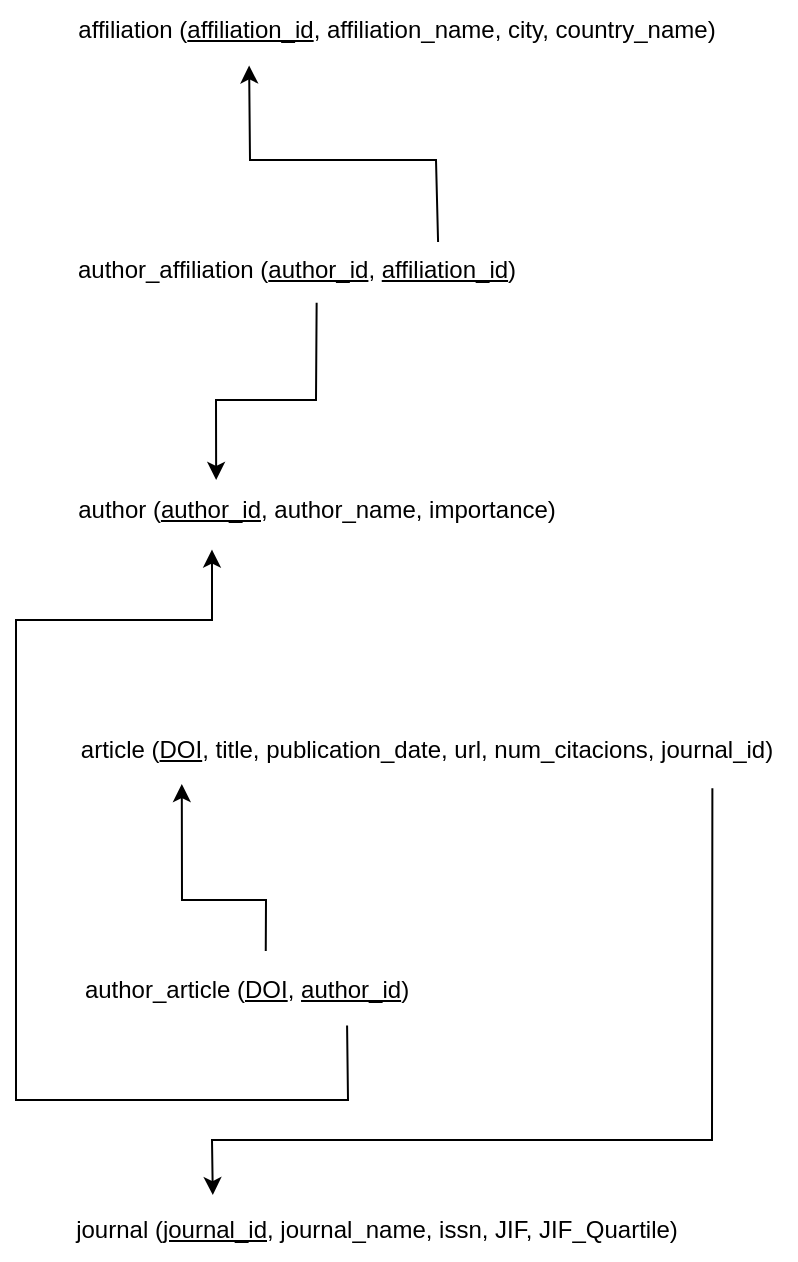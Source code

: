 <mxfile version="22.1.11" type="device">
  <diagram name="Página-1" id="9HlGbaHD_Hn5RODaw-qJ">
    <mxGraphModel dx="1434" dy="738" grid="1" gridSize="10" guides="1" tooltips="1" connect="1" arrows="1" fold="1" page="1" pageScale="1" pageWidth="827" pageHeight="1169" math="0" shadow="0">
      <root>
        <mxCell id="0" />
        <mxCell id="1" parent="0" />
        <mxCell id="0zRg9e2mISFZcSKI1_DX-1" value="affiliation (&lt;u&gt;affiliation_id&lt;/u&gt;, affiliation_name, city, country_name)" style="text;html=1;align=center;verticalAlign=middle;resizable=0;points=[];autosize=1;strokeColor=none;fillColor=none;" vertex="1" parent="1">
          <mxGeometry x="120" y="90" width="340" height="30" as="geometry" />
        </mxCell>
        <mxCell id="0zRg9e2mISFZcSKI1_DX-2" value="article (&lt;u&gt;DOI&lt;/u&gt;, title, publication_date, url, num_citacions, journal_id)" style="text;html=1;align=center;verticalAlign=middle;resizable=0;points=[];autosize=1;strokeColor=none;fillColor=none;" vertex="1" parent="1">
          <mxGeometry x="120" y="450" width="370" height="30" as="geometry" />
        </mxCell>
        <mxCell id="0zRg9e2mISFZcSKI1_DX-3" value="author (&lt;u&gt;author_id&lt;/u&gt;, author_name, importance)" style="text;html=1;align=center;verticalAlign=middle;resizable=0;points=[];autosize=1;strokeColor=none;fillColor=none;" vertex="1" parent="1">
          <mxGeometry x="120" y="330" width="260" height="30" as="geometry" />
        </mxCell>
        <mxCell id="0zRg9e2mISFZcSKI1_DX-4" value="author_affiliation (&lt;u&gt;author_id&lt;/u&gt;, &lt;u&gt;affiliation_id&lt;/u&gt;)" style="text;html=1;align=center;verticalAlign=middle;resizable=0;points=[];autosize=1;strokeColor=none;fillColor=none;" vertex="1" parent="1">
          <mxGeometry x="120" y="210" width="240" height="30" as="geometry" />
        </mxCell>
        <mxCell id="0zRg9e2mISFZcSKI1_DX-5" value="author_article (&lt;u&gt;DOI&lt;/u&gt;, &lt;u&gt;author_id&lt;/u&gt;)" style="text;html=1;align=center;verticalAlign=middle;resizable=0;points=[];autosize=1;strokeColor=none;fillColor=none;" vertex="1" parent="1">
          <mxGeometry x="120" y="570" width="190" height="30" as="geometry" />
        </mxCell>
        <mxCell id="0zRg9e2mISFZcSKI1_DX-6" value="journal (&lt;u&gt;journal_id&lt;/u&gt;, journal_name, issn, JIF, JIF_Quartile)" style="text;html=1;align=center;verticalAlign=middle;resizable=0;points=[];autosize=1;strokeColor=none;fillColor=none;" vertex="1" parent="1">
          <mxGeometry x="120" y="690" width="320" height="30" as="geometry" />
        </mxCell>
        <mxCell id="0zRg9e2mISFZcSKI1_DX-8" value="" style="endArrow=classic;html=1;rounded=0;exitX=0.796;exitY=0.033;exitDx=0;exitDy=0;exitPerimeter=0;entryX=0.284;entryY=1.091;entryDx=0;entryDy=0;entryPerimeter=0;" edge="1" parent="1" source="0zRg9e2mISFZcSKI1_DX-4" target="0zRg9e2mISFZcSKI1_DX-1">
          <mxGeometry width="50" height="50" relative="1" as="geometry">
            <mxPoint x="270" y="310" as="sourcePoint" />
            <mxPoint x="320" y="260" as="targetPoint" />
            <Array as="points">
              <mxPoint x="310" y="170" />
              <mxPoint x="217" y="170" />
            </Array>
          </mxGeometry>
        </mxCell>
        <mxCell id="0zRg9e2mISFZcSKI1_DX-9" value="" style="endArrow=classic;html=1;rounded=0;exitX=0.543;exitY=1.044;exitDx=0;exitDy=0;exitPerimeter=0;entryX=0.308;entryY=0;entryDx=0;entryDy=0;entryPerimeter=0;" edge="1" parent="1" source="0zRg9e2mISFZcSKI1_DX-4" target="0zRg9e2mISFZcSKI1_DX-3">
          <mxGeometry width="50" height="50" relative="1" as="geometry">
            <mxPoint x="270" y="350" as="sourcePoint" />
            <mxPoint x="320" y="300" as="targetPoint" />
            <Array as="points">
              <mxPoint x="250" y="290" />
              <mxPoint x="200" y="290" />
            </Array>
          </mxGeometry>
        </mxCell>
        <mxCell id="0zRg9e2mISFZcSKI1_DX-10" value="" style="endArrow=classic;html=1;rounded=0;exitX=0.552;exitY=-0.151;exitDx=0;exitDy=0;exitPerimeter=0;entryX=0.17;entryY=1.068;entryDx=0;entryDy=0;entryPerimeter=0;" edge="1" parent="1" source="0zRg9e2mISFZcSKI1_DX-5" target="0zRg9e2mISFZcSKI1_DX-2">
          <mxGeometry width="50" height="50" relative="1" as="geometry">
            <mxPoint x="240" y="510" as="sourcePoint" />
            <mxPoint x="290" y="460" as="targetPoint" />
            <Array as="points">
              <mxPoint x="225" y="540" />
              <mxPoint x="183" y="540" />
            </Array>
          </mxGeometry>
        </mxCell>
        <mxCell id="0zRg9e2mISFZcSKI1_DX-11" value="" style="endArrow=classic;html=1;rounded=0;exitX=0.766;exitY=1.091;exitDx=0;exitDy=0;exitPerimeter=0;entryX=0.3;entryY=1.16;entryDx=0;entryDy=0;entryPerimeter=0;" edge="1" parent="1" source="0zRg9e2mISFZcSKI1_DX-5" target="0zRg9e2mISFZcSKI1_DX-3">
          <mxGeometry width="50" height="50" relative="1" as="geometry">
            <mxPoint x="220" y="510" as="sourcePoint" />
            <mxPoint x="270" y="460" as="targetPoint" />
            <Array as="points">
              <mxPoint x="266" y="640" />
              <mxPoint x="100" y="640" />
              <mxPoint x="100" y="400" />
              <mxPoint x="198" y="400" />
            </Array>
          </mxGeometry>
        </mxCell>
        <mxCell id="0zRg9e2mISFZcSKI1_DX-12" value="" style="endArrow=classic;html=1;rounded=0;exitX=0.887;exitY=1.139;exitDx=0;exitDy=0;exitPerimeter=0;entryX=0.245;entryY=-0.083;entryDx=0;entryDy=0;entryPerimeter=0;" edge="1" parent="1" source="0zRg9e2mISFZcSKI1_DX-2" target="0zRg9e2mISFZcSKI1_DX-6">
          <mxGeometry width="50" height="50" relative="1" as="geometry">
            <mxPoint x="210" y="620" as="sourcePoint" />
            <mxPoint x="260" y="570" as="targetPoint" />
            <Array as="points">
              <mxPoint x="448" y="660" />
              <mxPoint x="198" y="660" />
            </Array>
          </mxGeometry>
        </mxCell>
      </root>
    </mxGraphModel>
  </diagram>
</mxfile>
